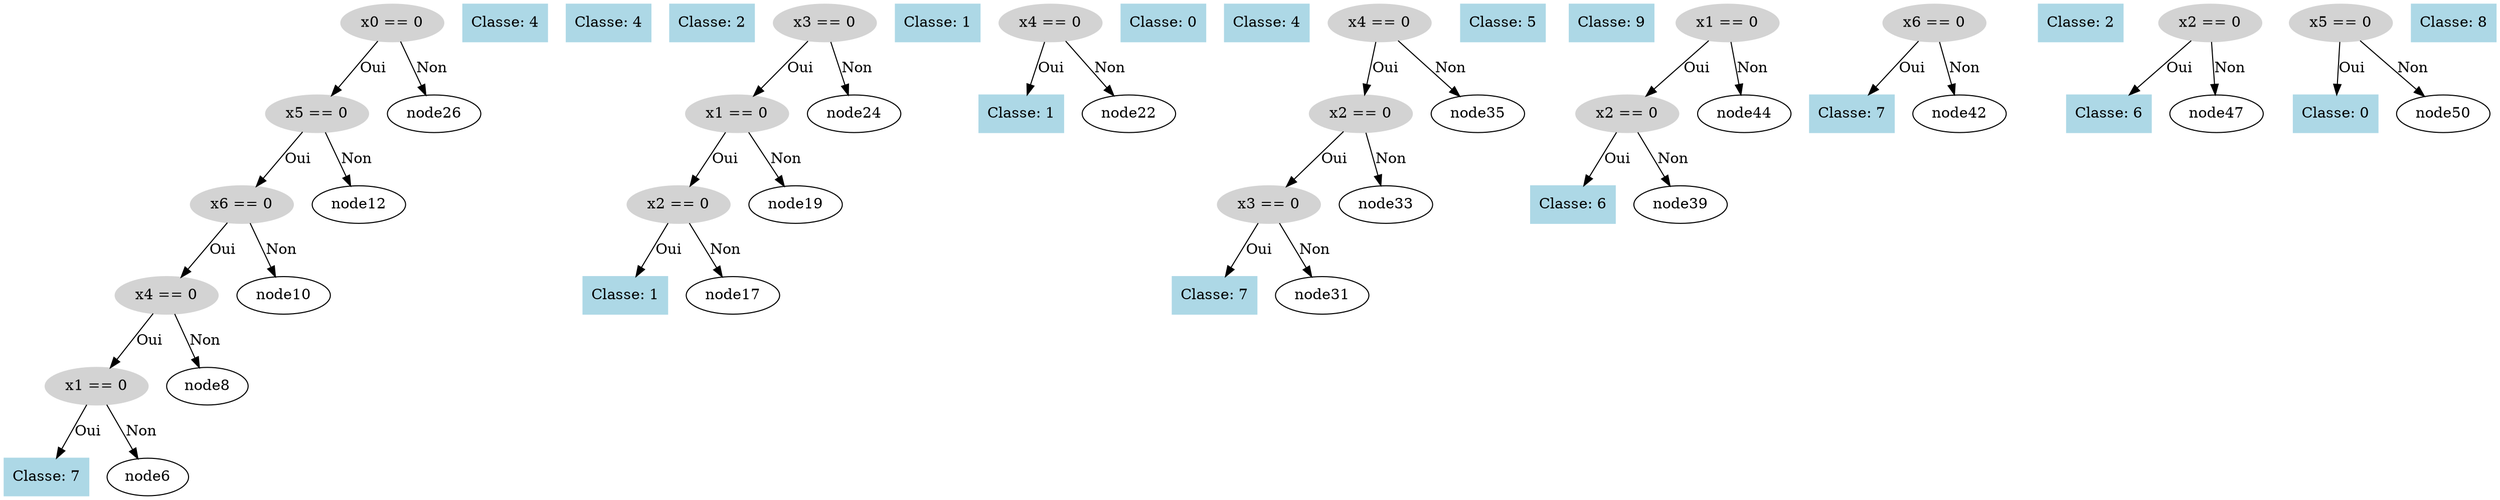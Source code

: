 digraph DecisionTree {
  node0 [label="x0 == 0", shape=ellipse, style=filled, color=lightgray];
  node0 -> node1 [label="Oui"];
  node1 [label="x5 == 0", shape=ellipse, style=filled, color=lightgray];
  node1 -> node2 [label="Oui"];
  node2 [label="x6 == 0", shape=ellipse, style=filled, color=lightgray];
  node2 -> node3 [label="Oui"];
  node3 [label="x4 == 0", shape=ellipse, style=filled, color=lightgray];
  node3 -> node4 [label="Oui"];
  node4 [label="x1 == 0", shape=ellipse, style=filled, color=lightgray];
  node4 -> node5 [label="Oui"];
  node5 [label="Classe: 7", shape=box, style=filled, color=lightblue];
  node4 -> node6 [label="Non"];
  node7 [label="Classe: 4", shape=box, style=filled, color=lightblue];
  node3 -> node8 [label="Non"];
  node9 [label="Classe: 4", shape=box, style=filled, color=lightblue];
  node2 -> node10 [label="Non"];
  node11 [label="Classe: 2", shape=box, style=filled, color=lightblue];
  node1 -> node12 [label="Non"];
  node13 [label="x3 == 0", shape=ellipse, style=filled, color=lightgray];
  node13 -> node14 [label="Oui"];
  node14 [label="x1 == 0", shape=ellipse, style=filled, color=lightgray];
  node14 -> node15 [label="Oui"];
  node15 [label="x2 == 0", shape=ellipse, style=filled, color=lightgray];
  node15 -> node16 [label="Oui"];
  node16 [label="Classe: 1", shape=box, style=filled, color=lightblue];
  node15 -> node17 [label="Non"];
  node18 [label="Classe: 1", shape=box, style=filled, color=lightblue];
  node14 -> node19 [label="Non"];
  node20 [label="x4 == 0", shape=ellipse, style=filled, color=lightgray];
  node20 -> node21 [label="Oui"];
  node21 [label="Classe: 1", shape=box, style=filled, color=lightblue];
  node20 -> node22 [label="Non"];
  node23 [label="Classe: 0", shape=box, style=filled, color=lightblue];
  node13 -> node24 [label="Non"];
  node25 [label="Classe: 4", shape=box, style=filled, color=lightblue];
  node0 -> node26 [label="Non"];
  node27 [label="x4 == 0", shape=ellipse, style=filled, color=lightgray];
  node27 -> node28 [label="Oui"];
  node28 [label="x2 == 0", shape=ellipse, style=filled, color=lightgray];
  node28 -> node29 [label="Oui"];
  node29 [label="x3 == 0", shape=ellipse, style=filled, color=lightgray];
  node29 -> node30 [label="Oui"];
  node30 [label="Classe: 7", shape=box, style=filled, color=lightblue];
  node29 -> node31 [label="Non"];
  node32 [label="Classe: 5", shape=box, style=filled, color=lightblue];
  node28 -> node33 [label="Non"];
  node34 [label="Classe: 9", shape=box, style=filled, color=lightblue];
  node27 -> node35 [label="Non"];
  node36 [label="x1 == 0", shape=ellipse, style=filled, color=lightgray];
  node36 -> node37 [label="Oui"];
  node37 [label="x2 == 0", shape=ellipse, style=filled, color=lightgray];
  node37 -> node38 [label="Oui"];
  node38 [label="Classe: 6", shape=box, style=filled, color=lightblue];
  node37 -> node39 [label="Non"];
  node40 [label="x6 == 0", shape=ellipse, style=filled, color=lightgray];
  node40 -> node41 [label="Oui"];
  node41 [label="Classe: 7", shape=box, style=filled, color=lightblue];
  node40 -> node42 [label="Non"];
  node43 [label="Classe: 2", shape=box, style=filled, color=lightblue];
  node36 -> node44 [label="Non"];
  node45 [label="x2 == 0", shape=ellipse, style=filled, color=lightgray];
  node45 -> node46 [label="Oui"];
  node46 [label="Classe: 6", shape=box, style=filled, color=lightblue];
  node45 -> node47 [label="Non"];
  node48 [label="x5 == 0", shape=ellipse, style=filled, color=lightgray];
  node48 -> node49 [label="Oui"];
  node49 [label="Classe: 0", shape=box, style=filled, color=lightblue];
  node48 -> node50 [label="Non"];
  node51 [label="Classe: 8", shape=box, style=filled, color=lightblue];
}
